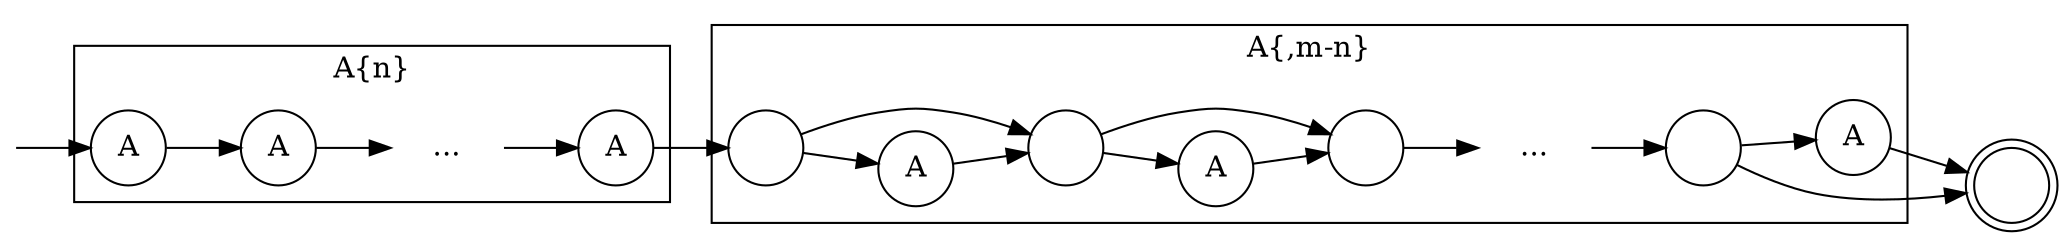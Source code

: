 digraph G {
  node [shape=circle, label=""]
  rankdir=LR
  
  init [label="", shape=point, style=invis]
  init -> A01
  
  subgraph cluster0 {
    rankdir=LR
    label="A{n}"
    
    A01 [label="A"]
    A02 [label="A"]
    A0n [label="A"]
    ellipse0 [label="...", shape=none]
    
    A01 -> A02
    A02 -> ellipse0
    ellipse0 -> A0n
  }
  
  A0n -> s1
  
  subgraph cluster1 {
    rankdir=LR
    label="A{,m-n}"
    
    s1 [label=""]
    A1 [label="A"]
    s1 -> A1
    s1 -> s2
    A1 -> s2
    
    s2 [label=""]
    A2 [label=A]
    s2 -> A2
    s2 -> s3
    A2 -> s3
    
    s3 -> ellipse
    
    ellipse [label="...", shape=none]
    ellipse -> sn
    
    sn [label=""]
    An [label=A]
    sn -> An
  }

  sn -> accept
  An -> accept

  accept [label="", shape=doublecircle]
  
}
